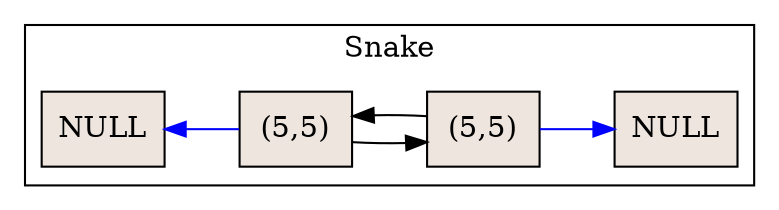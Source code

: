 digraph G {rankdir = "LR"; 
 subgraph cluster3{
label="Snake";
h[shape=record, style=filled, fillcolor=seashell2,label="NULL"];
1911717[shape=record, style=filled, fillcolor=seashell2,label="(5,5)"];
h->1911717[dir=back color="blue"]
1911717[shape=record, style=filled, fillcolor=seashell2,label="(5,5)"];
1911717->1911731
1911731->1911717
1911731[shape=record, style=filled, fillcolor=seashell2,label="(5,5)"];
null[shape=record, style=filled, fillcolor=seashell2,label="NULL"];
1911731->null[ color="blue"]
}
}
